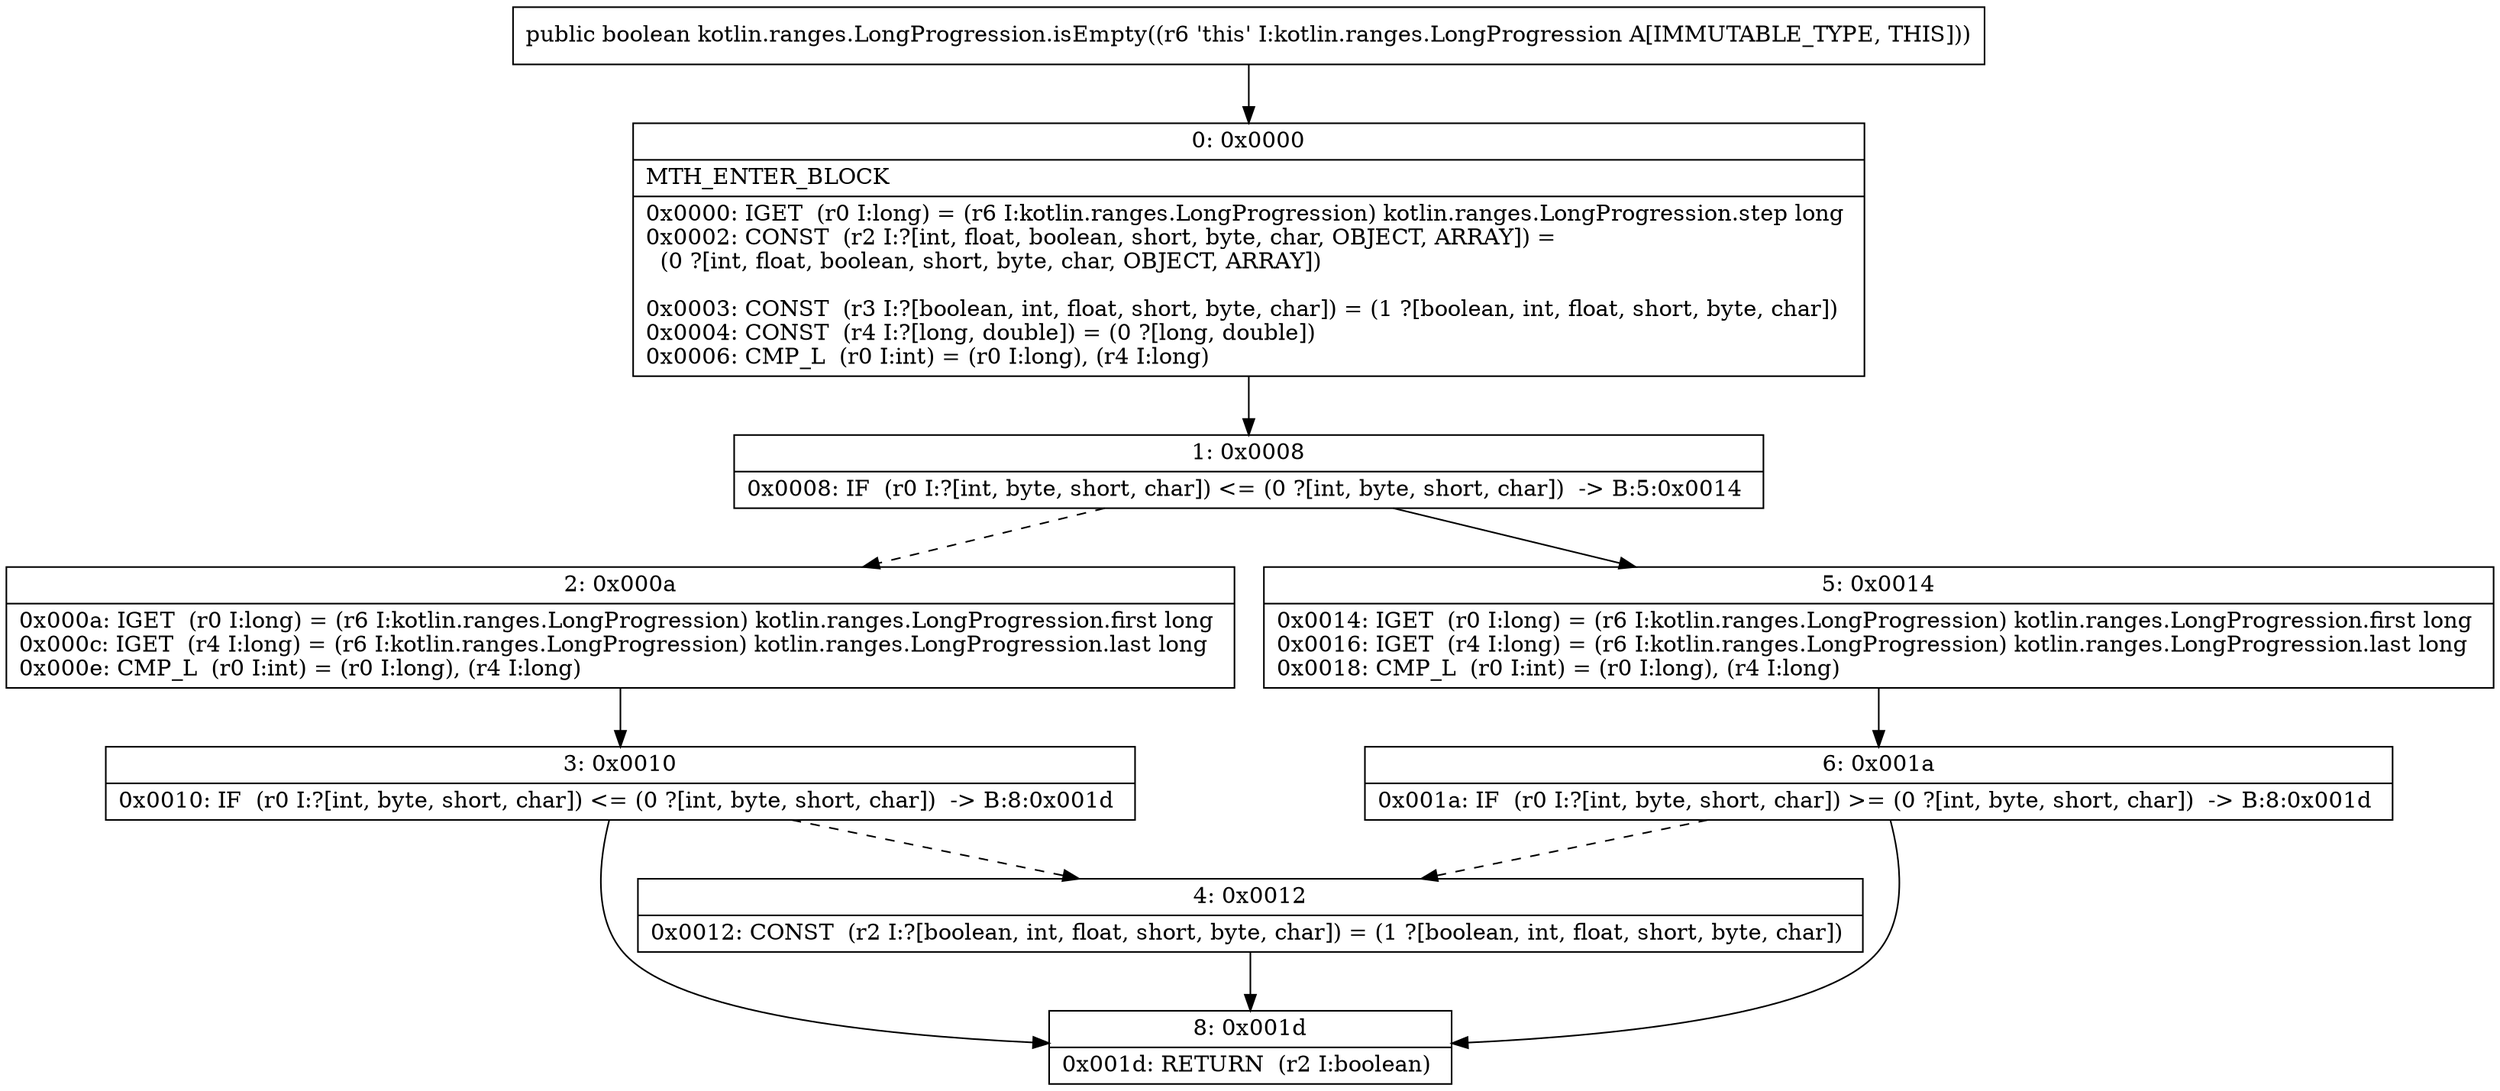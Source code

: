 digraph "CFG forkotlin.ranges.LongProgression.isEmpty()Z" {
Node_0 [shape=record,label="{0\:\ 0x0000|MTH_ENTER_BLOCK\l|0x0000: IGET  (r0 I:long) = (r6 I:kotlin.ranges.LongProgression) kotlin.ranges.LongProgression.step long \l0x0002: CONST  (r2 I:?[int, float, boolean, short, byte, char, OBJECT, ARRAY]) = \l  (0 ?[int, float, boolean, short, byte, char, OBJECT, ARRAY])\l \l0x0003: CONST  (r3 I:?[boolean, int, float, short, byte, char]) = (1 ?[boolean, int, float, short, byte, char]) \l0x0004: CONST  (r4 I:?[long, double]) = (0 ?[long, double]) \l0x0006: CMP_L  (r0 I:int) = (r0 I:long), (r4 I:long) \l}"];
Node_1 [shape=record,label="{1\:\ 0x0008|0x0008: IF  (r0 I:?[int, byte, short, char]) \<= (0 ?[int, byte, short, char])  \-\> B:5:0x0014 \l}"];
Node_2 [shape=record,label="{2\:\ 0x000a|0x000a: IGET  (r0 I:long) = (r6 I:kotlin.ranges.LongProgression) kotlin.ranges.LongProgression.first long \l0x000c: IGET  (r4 I:long) = (r6 I:kotlin.ranges.LongProgression) kotlin.ranges.LongProgression.last long \l0x000e: CMP_L  (r0 I:int) = (r0 I:long), (r4 I:long) \l}"];
Node_3 [shape=record,label="{3\:\ 0x0010|0x0010: IF  (r0 I:?[int, byte, short, char]) \<= (0 ?[int, byte, short, char])  \-\> B:8:0x001d \l}"];
Node_4 [shape=record,label="{4\:\ 0x0012|0x0012: CONST  (r2 I:?[boolean, int, float, short, byte, char]) = (1 ?[boolean, int, float, short, byte, char]) \l}"];
Node_5 [shape=record,label="{5\:\ 0x0014|0x0014: IGET  (r0 I:long) = (r6 I:kotlin.ranges.LongProgression) kotlin.ranges.LongProgression.first long \l0x0016: IGET  (r4 I:long) = (r6 I:kotlin.ranges.LongProgression) kotlin.ranges.LongProgression.last long \l0x0018: CMP_L  (r0 I:int) = (r0 I:long), (r4 I:long) \l}"];
Node_6 [shape=record,label="{6\:\ 0x001a|0x001a: IF  (r0 I:?[int, byte, short, char]) \>= (0 ?[int, byte, short, char])  \-\> B:8:0x001d \l}"];
Node_8 [shape=record,label="{8\:\ 0x001d|0x001d: RETURN  (r2 I:boolean) \l}"];
MethodNode[shape=record,label="{public boolean kotlin.ranges.LongProgression.isEmpty((r6 'this' I:kotlin.ranges.LongProgression A[IMMUTABLE_TYPE, THIS])) }"];
MethodNode -> Node_0;
Node_0 -> Node_1;
Node_1 -> Node_2[style=dashed];
Node_1 -> Node_5;
Node_2 -> Node_3;
Node_3 -> Node_4[style=dashed];
Node_3 -> Node_8;
Node_4 -> Node_8;
Node_5 -> Node_6;
Node_6 -> Node_8;
Node_6 -> Node_4[style=dashed];
}

